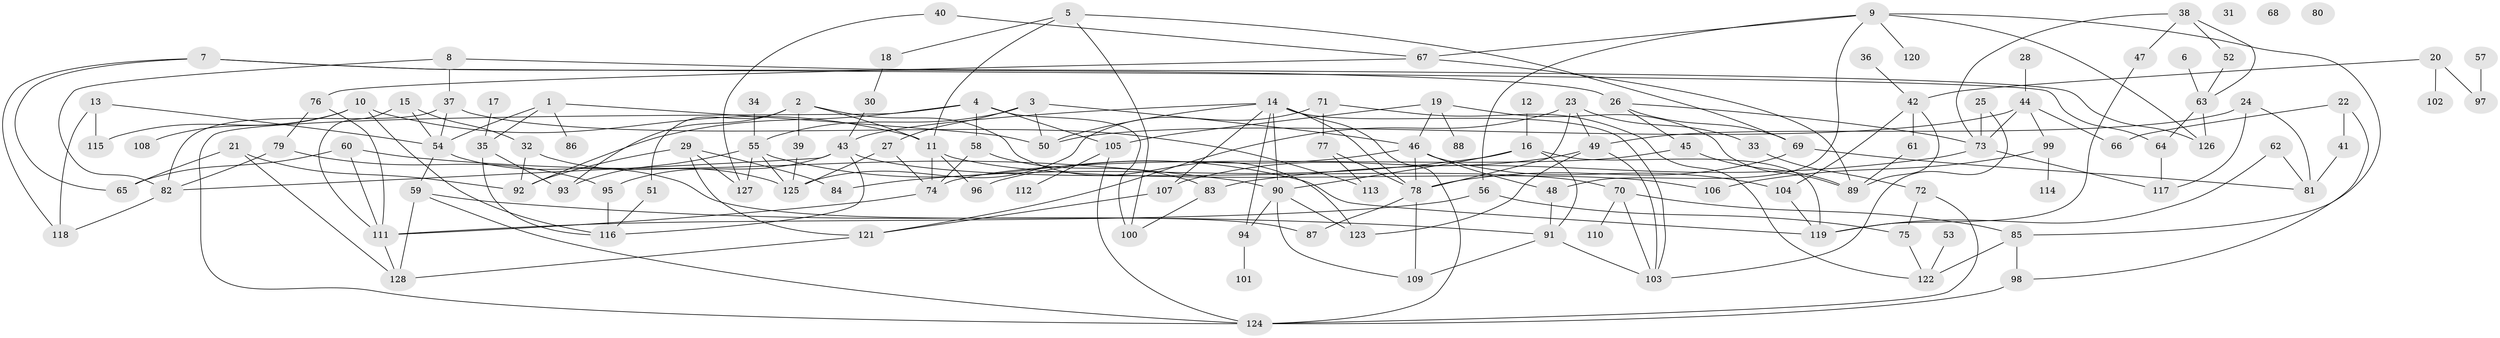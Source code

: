 // coarse degree distribution, {6: 0.12643678160919541, 4: 0.13793103448275862, 1: 0.14942528735632185, 5: 0.13793103448275862, 3: 0.1724137931034483, 8: 0.034482758620689655, 2: 0.13793103448275862, 0: 0.034482758620689655, 7: 0.06896551724137931}
// Generated by graph-tools (version 1.1) at 2025/41/03/06/25 10:41:23]
// undirected, 128 vertices, 207 edges
graph export_dot {
graph [start="1"]
  node [color=gray90,style=filled];
  1;
  2;
  3;
  4;
  5;
  6;
  7;
  8;
  9;
  10;
  11;
  12;
  13;
  14;
  15;
  16;
  17;
  18;
  19;
  20;
  21;
  22;
  23;
  24;
  25;
  26;
  27;
  28;
  29;
  30;
  31;
  32;
  33;
  34;
  35;
  36;
  37;
  38;
  39;
  40;
  41;
  42;
  43;
  44;
  45;
  46;
  47;
  48;
  49;
  50;
  51;
  52;
  53;
  54;
  55;
  56;
  57;
  58;
  59;
  60;
  61;
  62;
  63;
  64;
  65;
  66;
  67;
  68;
  69;
  70;
  71;
  72;
  73;
  74;
  75;
  76;
  77;
  78;
  79;
  80;
  81;
  82;
  83;
  84;
  85;
  86;
  87;
  88;
  89;
  90;
  91;
  92;
  93;
  94;
  95;
  96;
  97;
  98;
  99;
  100;
  101;
  102;
  103;
  104;
  105;
  106;
  107;
  108;
  109;
  110;
  111;
  112;
  113;
  114;
  115;
  116;
  117;
  118;
  119;
  120;
  121;
  122;
  123;
  124;
  125;
  126;
  127;
  128;
  1 -- 35;
  1 -- 50;
  1 -- 54;
  1 -- 86;
  2 -- 11;
  2 -- 39;
  2 -- 51;
  2 -- 93;
  2 -- 123;
  3 -- 27;
  3 -- 46;
  3 -- 50;
  3 -- 55;
  4 -- 58;
  4 -- 92;
  4 -- 100;
  4 -- 105;
  4 -- 124;
  5 -- 11;
  5 -- 18;
  5 -- 69;
  5 -- 100;
  6 -- 63;
  7 -- 26;
  7 -- 64;
  7 -- 65;
  7 -- 118;
  8 -- 37;
  8 -- 82;
  8 -- 126;
  9 -- 48;
  9 -- 56;
  9 -- 67;
  9 -- 85;
  9 -- 120;
  9 -- 126;
  10 -- 11;
  10 -- 108;
  10 -- 115;
  10 -- 116;
  11 -- 74;
  11 -- 96;
  11 -- 106;
  12 -- 16;
  13 -- 54;
  13 -- 115;
  13 -- 118;
  14 -- 43;
  14 -- 50;
  14 -- 78;
  14 -- 90;
  14 -- 94;
  14 -- 103;
  14 -- 107;
  14 -- 124;
  15 -- 32;
  15 -- 54;
  15 -- 111;
  16 -- 84;
  16 -- 90;
  16 -- 91;
  16 -- 119;
  17 -- 35;
  18 -- 30;
  19 -- 46;
  19 -- 88;
  19 -- 89;
  19 -- 105;
  20 -- 42;
  20 -- 97;
  20 -- 102;
  21 -- 65;
  21 -- 92;
  21 -- 128;
  22 -- 41;
  22 -- 66;
  22 -- 98;
  23 -- 33;
  23 -- 49;
  23 -- 78;
  23 -- 121;
  24 -- 49;
  24 -- 81;
  24 -- 117;
  25 -- 73;
  25 -- 103;
  26 -- 45;
  26 -- 69;
  26 -- 73;
  27 -- 74;
  27 -- 125;
  28 -- 44;
  29 -- 84;
  29 -- 92;
  29 -- 121;
  29 -- 127;
  30 -- 43;
  32 -- 92;
  32 -- 125;
  33 -- 72;
  34 -- 55;
  35 -- 93;
  35 -- 116;
  36 -- 42;
  37 -- 54;
  37 -- 82;
  37 -- 113;
  38 -- 47;
  38 -- 52;
  38 -- 63;
  38 -- 73;
  39 -- 125;
  40 -- 67;
  40 -- 127;
  41 -- 81;
  42 -- 61;
  42 -- 89;
  42 -- 104;
  43 -- 70;
  43 -- 82;
  43 -- 95;
  43 -- 116;
  44 -- 50;
  44 -- 66;
  44 -- 73;
  44 -- 99;
  45 -- 74;
  45 -- 89;
  46 -- 48;
  46 -- 78;
  46 -- 96;
  46 -- 104;
  47 -- 119;
  48 -- 91;
  49 -- 103;
  49 -- 107;
  49 -- 123;
  51 -- 116;
  52 -- 63;
  53 -- 122;
  54 -- 59;
  54 -- 87;
  55 -- 93;
  55 -- 119;
  55 -- 125;
  55 -- 127;
  56 -- 75;
  56 -- 111;
  57 -- 97;
  58 -- 74;
  58 -- 83;
  59 -- 91;
  59 -- 124;
  59 -- 128;
  60 -- 65;
  60 -- 90;
  60 -- 111;
  61 -- 89;
  62 -- 81;
  62 -- 119;
  63 -- 64;
  63 -- 126;
  64 -- 117;
  67 -- 76;
  67 -- 89;
  69 -- 78;
  69 -- 81;
  70 -- 85;
  70 -- 103;
  70 -- 110;
  71 -- 77;
  71 -- 122;
  71 -- 125;
  72 -- 75;
  72 -- 124;
  73 -- 83;
  73 -- 117;
  74 -- 111;
  75 -- 122;
  76 -- 79;
  76 -- 111;
  77 -- 78;
  77 -- 113;
  78 -- 87;
  78 -- 109;
  79 -- 82;
  79 -- 95;
  82 -- 118;
  83 -- 100;
  85 -- 98;
  85 -- 122;
  90 -- 94;
  90 -- 109;
  90 -- 123;
  91 -- 103;
  91 -- 109;
  94 -- 101;
  95 -- 116;
  98 -- 124;
  99 -- 106;
  99 -- 114;
  104 -- 119;
  105 -- 112;
  105 -- 124;
  107 -- 121;
  111 -- 128;
  121 -- 128;
}
